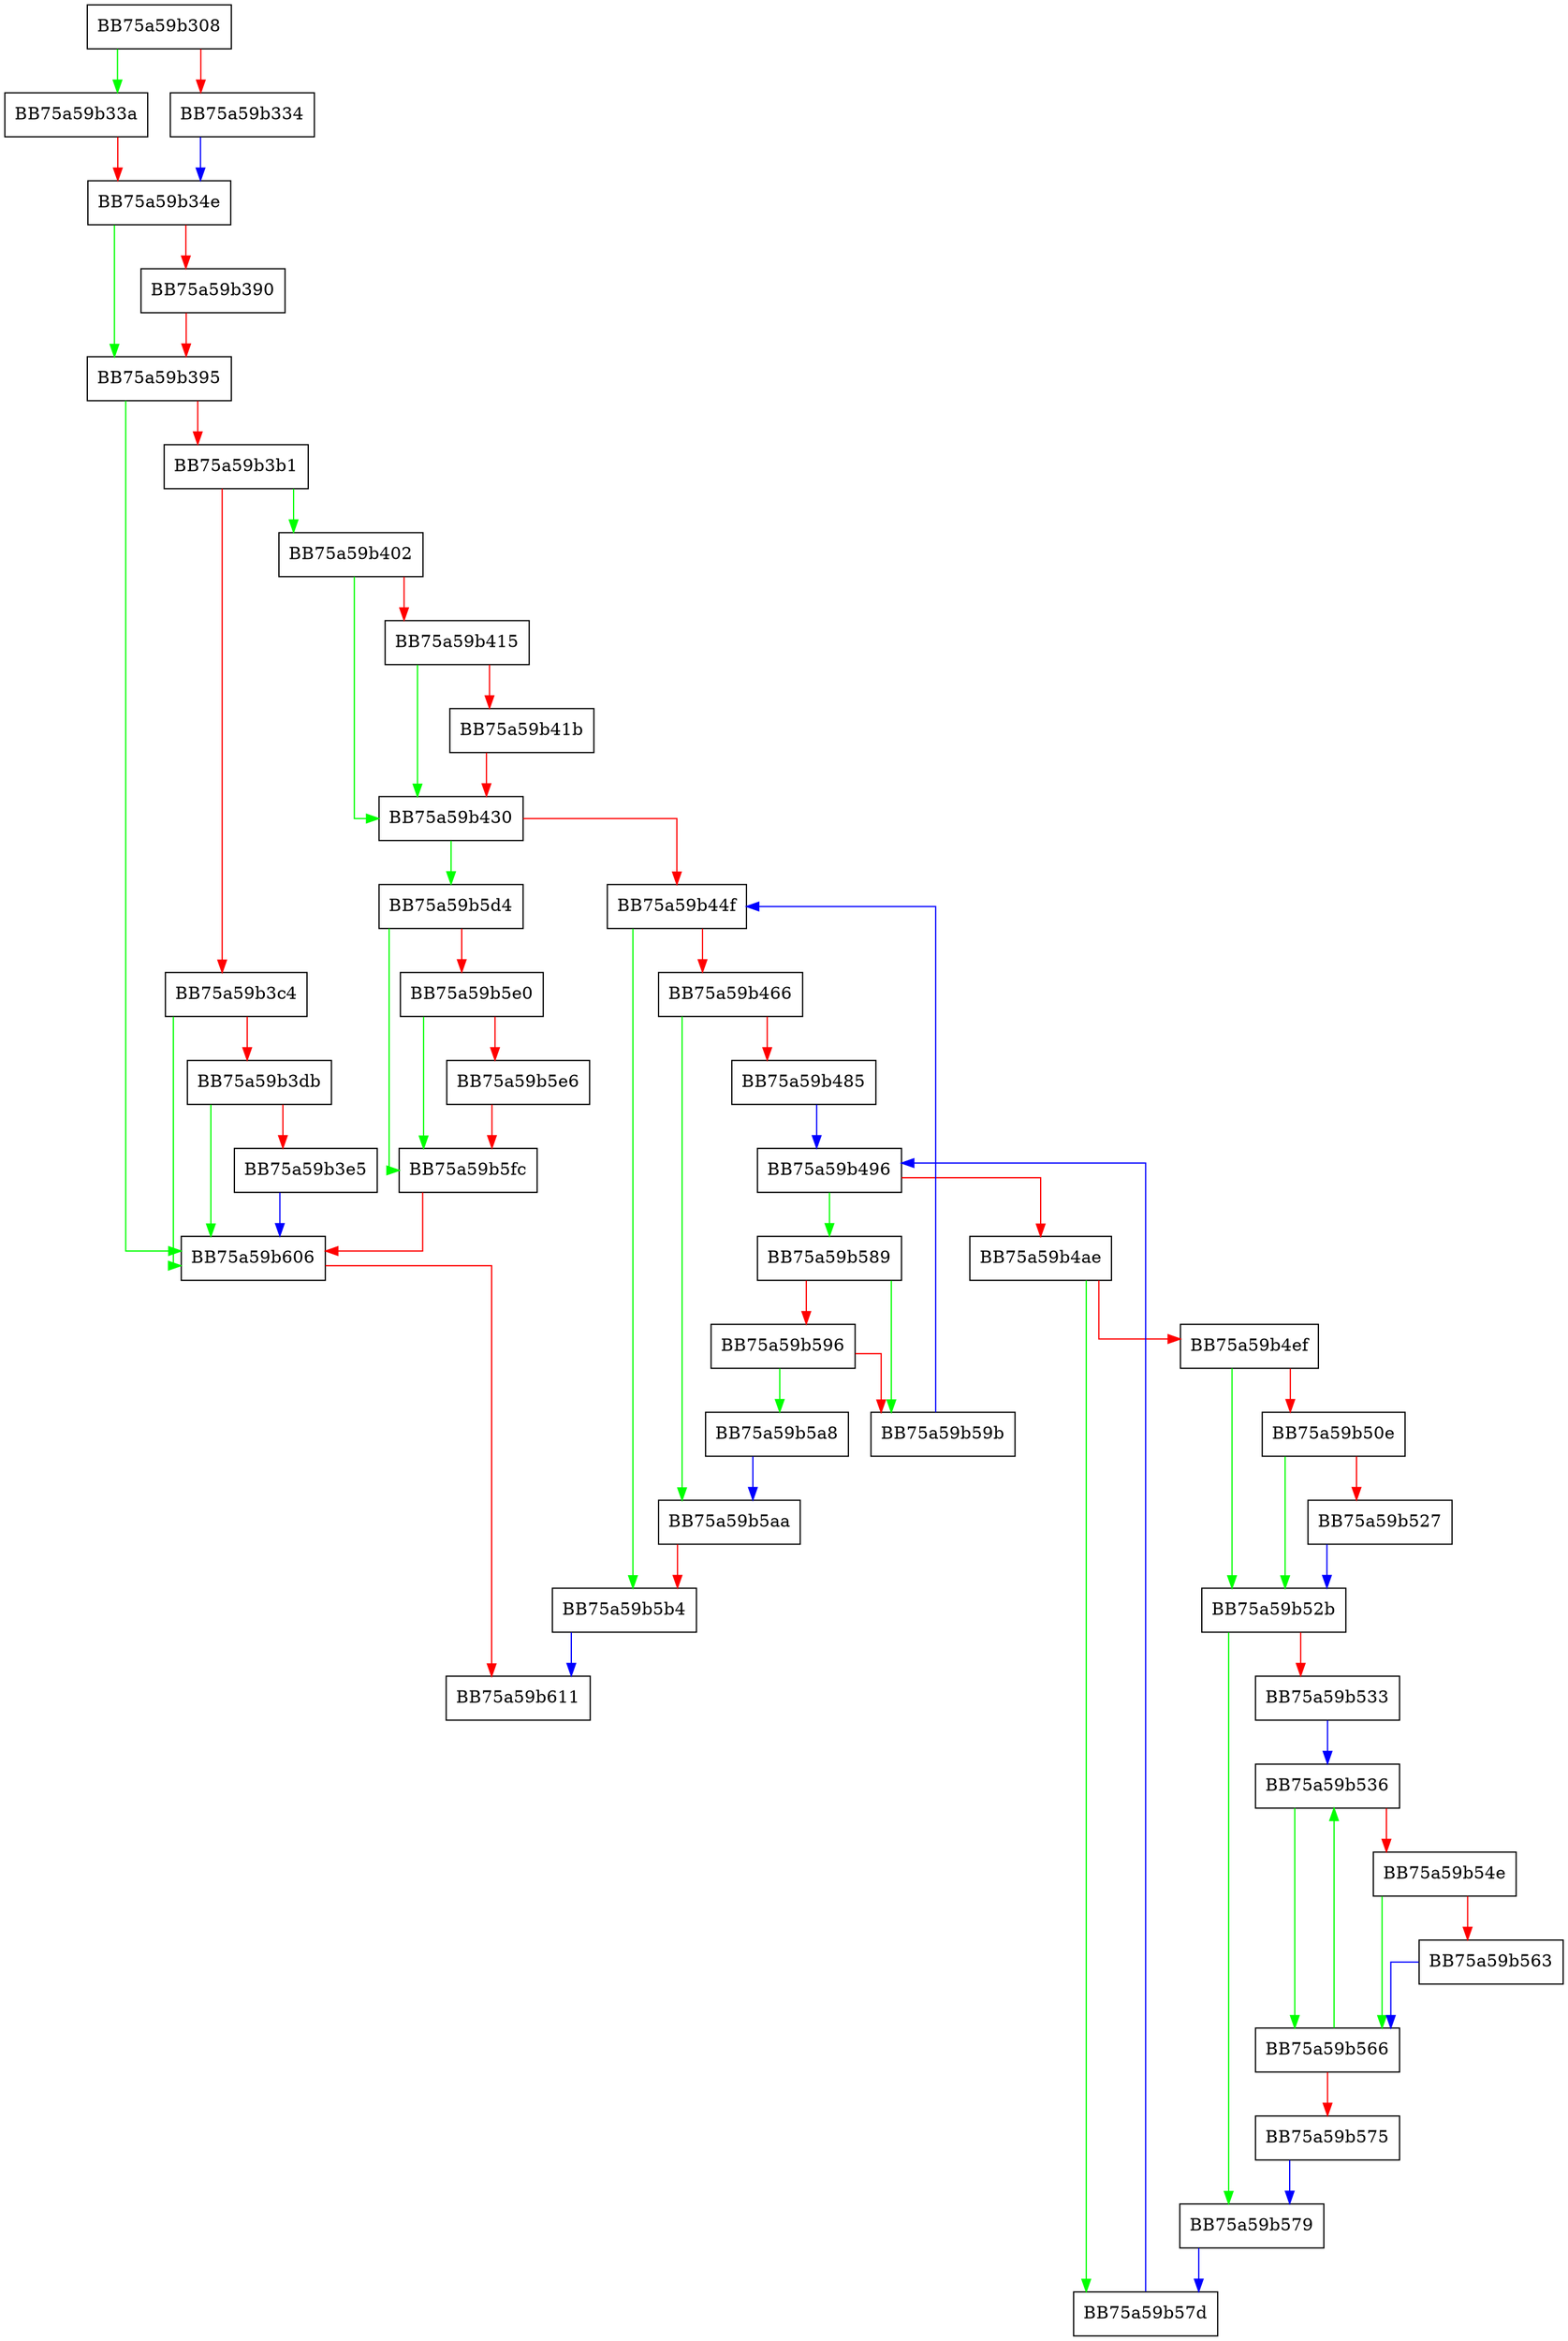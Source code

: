 digraph QuamgrSearchFileResourcesInStore {
  node [shape="box"];
  graph [splines=ortho];
  BB75a59b308 -> BB75a59b33a [color="green"];
  BB75a59b308 -> BB75a59b334 [color="red"];
  BB75a59b334 -> BB75a59b34e [color="blue"];
  BB75a59b33a -> BB75a59b34e [color="red"];
  BB75a59b34e -> BB75a59b395 [color="green"];
  BB75a59b34e -> BB75a59b390 [color="red"];
  BB75a59b390 -> BB75a59b395 [color="red"];
  BB75a59b395 -> BB75a59b606 [color="green"];
  BB75a59b395 -> BB75a59b3b1 [color="red"];
  BB75a59b3b1 -> BB75a59b402 [color="green"];
  BB75a59b3b1 -> BB75a59b3c4 [color="red"];
  BB75a59b3c4 -> BB75a59b606 [color="green"];
  BB75a59b3c4 -> BB75a59b3db [color="red"];
  BB75a59b3db -> BB75a59b606 [color="green"];
  BB75a59b3db -> BB75a59b3e5 [color="red"];
  BB75a59b3e5 -> BB75a59b606 [color="blue"];
  BB75a59b402 -> BB75a59b430 [color="green"];
  BB75a59b402 -> BB75a59b415 [color="red"];
  BB75a59b415 -> BB75a59b430 [color="green"];
  BB75a59b415 -> BB75a59b41b [color="red"];
  BB75a59b41b -> BB75a59b430 [color="red"];
  BB75a59b430 -> BB75a59b5d4 [color="green"];
  BB75a59b430 -> BB75a59b44f [color="red"];
  BB75a59b44f -> BB75a59b5b4 [color="green"];
  BB75a59b44f -> BB75a59b466 [color="red"];
  BB75a59b466 -> BB75a59b5aa [color="green"];
  BB75a59b466 -> BB75a59b485 [color="red"];
  BB75a59b485 -> BB75a59b496 [color="blue"];
  BB75a59b496 -> BB75a59b589 [color="green"];
  BB75a59b496 -> BB75a59b4ae [color="red"];
  BB75a59b4ae -> BB75a59b57d [color="green"];
  BB75a59b4ae -> BB75a59b4ef [color="red"];
  BB75a59b4ef -> BB75a59b52b [color="green"];
  BB75a59b4ef -> BB75a59b50e [color="red"];
  BB75a59b50e -> BB75a59b52b [color="green"];
  BB75a59b50e -> BB75a59b527 [color="red"];
  BB75a59b527 -> BB75a59b52b [color="blue"];
  BB75a59b52b -> BB75a59b579 [color="green"];
  BB75a59b52b -> BB75a59b533 [color="red"];
  BB75a59b533 -> BB75a59b536 [color="blue"];
  BB75a59b536 -> BB75a59b566 [color="green"];
  BB75a59b536 -> BB75a59b54e [color="red"];
  BB75a59b54e -> BB75a59b566 [color="green"];
  BB75a59b54e -> BB75a59b563 [color="red"];
  BB75a59b563 -> BB75a59b566 [color="blue"];
  BB75a59b566 -> BB75a59b536 [color="green"];
  BB75a59b566 -> BB75a59b575 [color="red"];
  BB75a59b575 -> BB75a59b579 [color="blue"];
  BB75a59b579 -> BB75a59b57d [color="blue"];
  BB75a59b57d -> BB75a59b496 [color="blue"];
  BB75a59b589 -> BB75a59b59b [color="green"];
  BB75a59b589 -> BB75a59b596 [color="red"];
  BB75a59b596 -> BB75a59b5a8 [color="green"];
  BB75a59b596 -> BB75a59b59b [color="red"];
  BB75a59b59b -> BB75a59b44f [color="blue"];
  BB75a59b5a8 -> BB75a59b5aa [color="blue"];
  BB75a59b5aa -> BB75a59b5b4 [color="red"];
  BB75a59b5b4 -> BB75a59b611 [color="blue"];
  BB75a59b5d4 -> BB75a59b5fc [color="green"];
  BB75a59b5d4 -> BB75a59b5e0 [color="red"];
  BB75a59b5e0 -> BB75a59b5fc [color="green"];
  BB75a59b5e0 -> BB75a59b5e6 [color="red"];
  BB75a59b5e6 -> BB75a59b5fc [color="red"];
  BB75a59b5fc -> BB75a59b606 [color="red"];
  BB75a59b606 -> BB75a59b611 [color="red"];
}